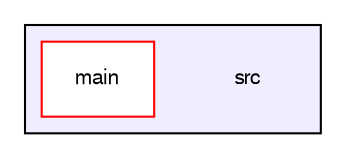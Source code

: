 digraph "src" {
  bgcolor=transparent;
  compound=true
  node [ fontsize="10", fontname="FreeSans"];
  edge [ labelfontsize="10", labelfontname="FreeSans"];
  subgraph clusterdir_d98dd0e56000436e199d18b195f8d08e {
    graph [ bgcolor="#eeeeff", pencolor="black", label="" URL="dir_d98dd0e56000436e199d18b195f8d08e.html"];
    dir_d98dd0e56000436e199d18b195f8d08e [shape=plaintext label="src"];
    dir_b0637fbfd27faa7372f824e7f6e9e94f [shape=box label="main" color="red" fillcolor="white" style="filled" URL="dir_b0637fbfd27faa7372f824e7f6e9e94f.html"];
  }
}
